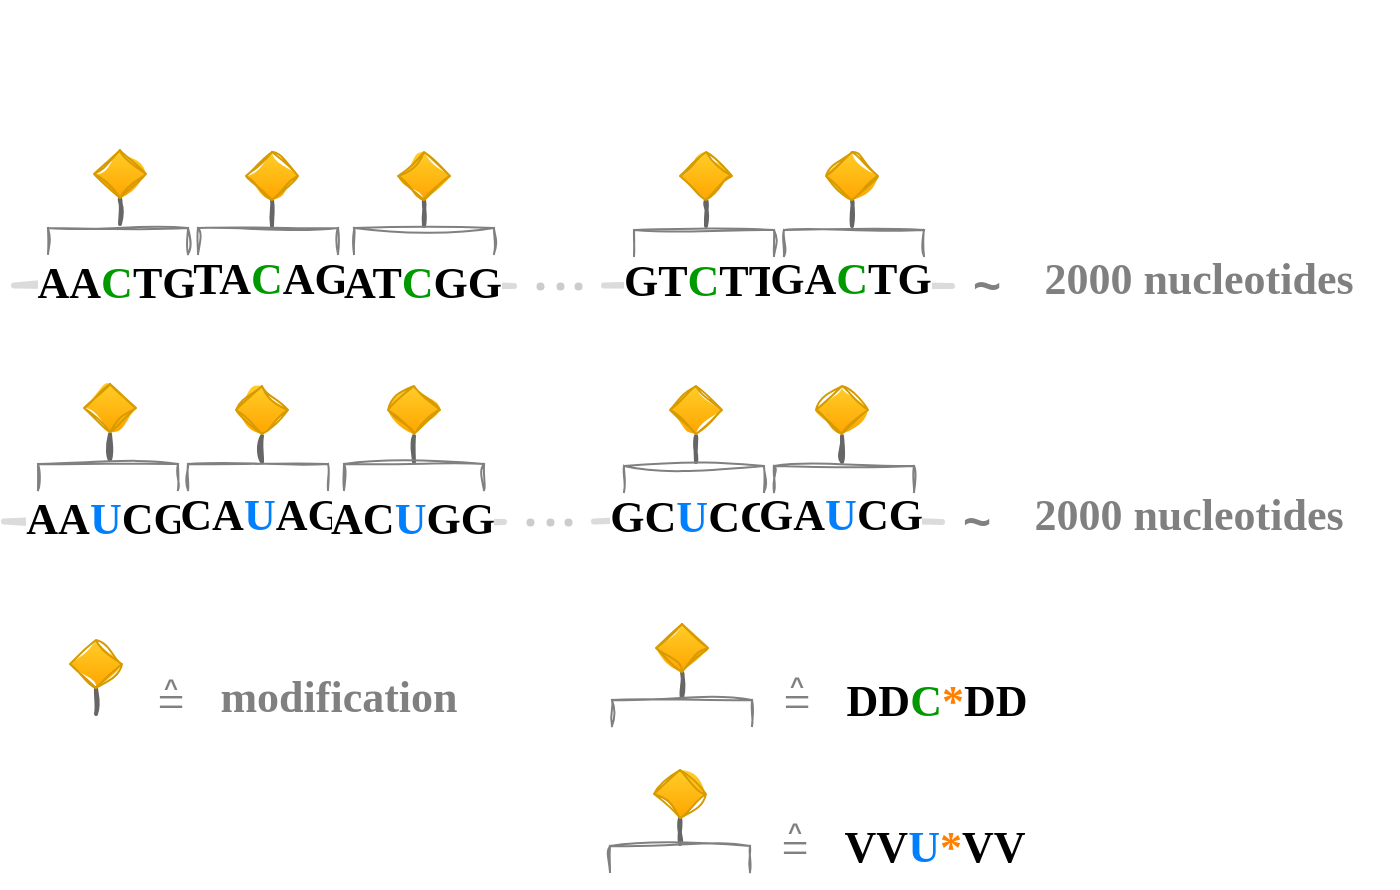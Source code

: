 <mxfile>
    <diagram id="N5HLWM5-nte2UGCY-Z4j" name="Page-1">
        <mxGraphModel dx="840" dy="482" grid="1" gridSize="10" guides="1" tooltips="1" connect="1" arrows="1" fold="1" page="1" pageScale="1" pageWidth="850" pageHeight="1100" math="0" shadow="0">
            <root>
                <mxCell id="0"/>
                <mxCell id="1" parent="0"/>
                <mxCell id="2" value="" style="endArrow=none;html=1;strokeWidth=3;strokeColor=#CCCCCC;sketch=1;curveFitting=1;jiggle=2;opacity=70;" edge="1" parent="1">
                    <mxGeometry width="50" height="50" relative="1" as="geometry">
                        <mxPoint x="34" y="337.7" as="sourcePoint"/>
                        <mxPoint x="284" y="338" as="targetPoint"/>
                    </mxGeometry>
                </mxCell>
                <mxCell id="6" value="&lt;h1&gt;&lt;font face=&quot;Comic Sans MS&quot;&gt;AA&lt;font style=&quot;color: rgb(0, 153, 0);&quot;&gt;C&lt;/font&gt;TG&lt;/font&gt;&lt;/h1&gt;" style="edgeLabel;html=1;align=center;verticalAlign=middle;resizable=0;points=[];" vertex="1" connectable="0" parent="2">
                    <mxGeometry x="-0.753" y="5" relative="1" as="geometry">
                        <mxPoint x="20" y="4" as="offset"/>
                    </mxGeometry>
                </mxCell>
                <mxCell id="12" value="&lt;h1&gt;&lt;font face=&quot;Comic Sans MS&quot;&gt;TA&lt;font style=&quot;color: rgb(0, 153, 0);&quot;&gt;C&lt;/font&gt;AG&lt;/font&gt;&lt;/h1&gt;" style="edgeLabel;html=1;align=center;verticalAlign=middle;resizable=0;points=[];" vertex="1" connectable="0" parent="2">
                    <mxGeometry x="-0.753" y="5" relative="1" as="geometry">
                        <mxPoint x="97" y="2" as="offset"/>
                    </mxGeometry>
                </mxCell>
                <mxCell id="41" value="&lt;h1&gt;&lt;font face=&quot;Comic Sans MS&quot;&gt;AT&lt;font style=&quot;color: rgb(0, 153, 0);&quot;&gt;C&lt;/font&gt;GG&lt;/font&gt;&lt;/h1&gt;" style="edgeLabel;html=1;align=center;verticalAlign=middle;resizable=0;points=[];" vertex="1" connectable="0" parent="2">
                    <mxGeometry x="-0.753" y="5" relative="1" as="geometry">
                        <mxPoint x="173" y="4" as="offset"/>
                    </mxGeometry>
                </mxCell>
                <mxCell id="7" value="" style="line;strokeWidth=2;direction=south;html=1;sketch=1;curveFitting=1;jiggle=2;fillColor=#f5f5f5;gradientColor=#b3b3b3;strokeColor=#666666;" vertex="1" parent="1">
                    <mxGeometry x="82" y="294" width="10" height="13" as="geometry"/>
                </mxCell>
                <mxCell id="8" value="&lt;div&gt;&lt;br&gt;&lt;/div&gt;&lt;div&gt;&lt;br&gt;&lt;/div&gt;&lt;div&gt;&lt;br&gt;&lt;/div&gt;&lt;div&gt;&lt;br&gt;&lt;/div&gt;&lt;div&gt;&lt;br&gt;&lt;/div&gt;&lt;div&gt;&lt;br&gt;&lt;/div&gt;&lt;div&gt;&lt;br&gt;&lt;/div&gt;&lt;div&gt;&lt;br&gt;&lt;/div&gt;&lt;div&gt;&lt;br&gt;&lt;/div&gt;&lt;div&gt;&lt;br&gt;&lt;/div&gt;&lt;div&gt;&lt;br&gt;&lt;/div&gt;&lt;div&gt;&lt;br&gt;&lt;/div&gt;" style="rhombus;whiteSpace=wrap;html=1;fillColor=#ffcd28;strokeColor=#d79b00;sketch=1;curveFitting=1;jiggle=2;gradientColor=#ffa500;" vertex="1" parent="1">
                    <mxGeometry x="74" y="270" width="26" height="24" as="geometry"/>
                </mxCell>
                <mxCell id="13" value="" style="line;strokeWidth=2;direction=south;html=1;sketch=1;curveFitting=1;jiggle=2;fillColor=#f5f5f5;gradientColor=#b3b3b3;strokeColor=#666666;" vertex="1" parent="1">
                    <mxGeometry x="158" y="295" width="10" height="13" as="geometry"/>
                </mxCell>
                <mxCell id="14" value="" style="rhombus;whiteSpace=wrap;html=1;fillColor=#ffcd28;strokeColor=#d79b00;sketch=1;curveFitting=1;jiggle=2;gradientColor=#ffa500;" vertex="1" parent="1">
                    <mxGeometry x="150" y="271" width="26" height="24" as="geometry"/>
                </mxCell>
                <mxCell id="22" value="" style="shape=waypoint;sketch=0;fillStyle=solid;size=6;pointerEvents=1;points=[];fillColor=none;resizable=0;rotatable=0;perimeter=centerPerimeter;snapToPoint=1;strokeColor=#CCCCCC;strokeWidth=0;" vertex="1" parent="1">
                    <mxGeometry x="287" y="328" width="20" height="20" as="geometry"/>
                </mxCell>
                <mxCell id="23" value="" style="shape=waypoint;sketch=0;fillStyle=solid;size=6;pointerEvents=1;points=[];fillColor=none;resizable=0;rotatable=0;perimeter=centerPerimeter;snapToPoint=1;strokeColor=#CCCCCC;strokeWidth=0;" vertex="1" parent="1">
                    <mxGeometry x="297" y="328" width="20" height="20" as="geometry"/>
                </mxCell>
                <mxCell id="24" value="" style="shape=waypoint;sketch=0;fillStyle=solid;size=6;pointerEvents=1;points=[];fillColor=none;resizable=0;rotatable=0;perimeter=centerPerimeter;snapToPoint=1;strokeColor=#CCCCCC;strokeWidth=0;" vertex="1" parent="1">
                    <mxGeometry x="306" y="328" width="20" height="20" as="geometry"/>
                </mxCell>
                <mxCell id="30" value="&lt;h1&gt;&lt;b&gt;&lt;font style=&quot;color: rgb(128, 128, 128);&quot;&gt;~&lt;/font&gt;&lt;/b&gt;&lt;/h1&gt;" style="text;html=1;align=center;verticalAlign=middle;resizable=0;points=[];autosize=1;strokeColor=none;fillColor=none;" vertex="1" parent="1">
                    <mxGeometry x="500" y="303" width="40" height="70" as="geometry"/>
                </mxCell>
                <mxCell id="31" value="&lt;font style=&quot;font-size: 22px; color: rgb(128, 128, 128);&quot; face=&quot;Comic Sans MS&quot;&gt;&lt;b style=&quot;&quot;&gt;2000 nucleotides&lt;/b&gt;&lt;/font&gt;" style="text;html=1;align=center;verticalAlign=middle;resizable=0;points=[];autosize=1;strokeColor=none;fillColor=none;" vertex="1" parent="1">
                    <mxGeometry x="526" y="315" width="200" height="40" as="geometry"/>
                </mxCell>
                <mxCell id="32" value="" style="endArrow=none;html=1;strokeWidth=3;strokeColor=#CCCCCC;sketch=1;curveFitting=1;jiggle=2;opacity=70;" edge="1" parent="1">
                    <mxGeometry width="50" height="50" relative="1" as="geometry">
                        <mxPoint x="329" y="337.7" as="sourcePoint"/>
                        <mxPoint x="503" y="338" as="targetPoint"/>
                    </mxGeometry>
                </mxCell>
                <mxCell id="33" value="&lt;h1&gt;&lt;font face=&quot;Comic Sans MS&quot;&gt;GT&lt;font style=&quot;color: rgb(0, 153, 0);&quot;&gt;C&lt;/font&gt;TT&lt;/font&gt;&lt;/h1&gt;" style="edgeLabel;html=1;align=center;verticalAlign=middle;resizable=0;points=[];" vertex="1" connectable="0" parent="32">
                    <mxGeometry x="-0.753" y="5" relative="1" as="geometry">
                        <mxPoint x="26" y="3" as="offset"/>
                    </mxGeometry>
                </mxCell>
                <mxCell id="34" value="&lt;h1&gt;&lt;font face=&quot;Comic Sans MS&quot;&gt;GA&lt;font style=&quot;color: rgb(0, 153, 0);&quot;&gt;C&lt;/font&gt;TG&lt;/font&gt;&lt;/h1&gt;" style="edgeLabel;html=1;align=center;verticalAlign=middle;resizable=0;points=[];" vertex="1" connectable="0" parent="32">
                    <mxGeometry x="-0.753" y="5" relative="1" as="geometry">
                        <mxPoint x="101" y="2" as="offset"/>
                    </mxGeometry>
                </mxCell>
                <mxCell id="35" value="" style="line;strokeWidth=2;direction=south;html=1;sketch=1;curveFitting=1;jiggle=2;fillColor=#f5f5f5;gradientColor=#b3b3b3;strokeColor=#666666;" vertex="1" parent="1">
                    <mxGeometry x="375" y="295" width="10" height="13" as="geometry"/>
                </mxCell>
                <mxCell id="36" value="" style="rhombus;whiteSpace=wrap;html=1;fillColor=#ffcd28;strokeColor=#d79b00;sketch=1;curveFitting=1;jiggle=2;gradientColor=#ffa500;" vertex="1" parent="1">
                    <mxGeometry x="367" y="271" width="26" height="24" as="geometry"/>
                </mxCell>
                <mxCell id="37" value="" style="line;strokeWidth=2;direction=south;html=1;sketch=1;curveFitting=1;jiggle=2;fillColor=#f5f5f5;gradientColor=#b3b3b3;strokeColor=#666666;" vertex="1" parent="1">
                    <mxGeometry x="448" y="295" width="10" height="13" as="geometry"/>
                </mxCell>
                <mxCell id="38" value="" style="rhombus;whiteSpace=wrap;html=1;fillColor=#ffcd28;strokeColor=#d79b00;sketch=1;curveFitting=1;jiggle=2;gradientColor=#ffa500;" vertex="1" parent="1">
                    <mxGeometry x="440" y="271" width="26" height="24" as="geometry"/>
                </mxCell>
                <mxCell id="42" value="" style="line;strokeWidth=2;direction=south;html=1;sketch=1;curveFitting=1;jiggle=2;fillColor=#f5f5f5;gradientColor=#b3b3b3;strokeColor=#666666;" vertex="1" parent="1">
                    <mxGeometry x="234" y="295" width="10" height="13" as="geometry"/>
                </mxCell>
                <mxCell id="43" value="" style="rhombus;whiteSpace=wrap;html=1;fillColor=#ffcd28;strokeColor=#d79b00;sketch=1;curveFitting=1;jiggle=2;gradientColor=#ffa500;" vertex="1" parent="1">
                    <mxGeometry x="226" y="271" width="26" height="24" as="geometry"/>
                </mxCell>
                <mxCell id="103" value="" style="shape=partialRectangle;whiteSpace=wrap;html=1;bottom=1;right=1;left=1;top=0;fillColor=none;routingCenterX=-0.5;sketch=1;curveFitting=1;jiggle=2;flipV=1;strokeColor=#808080;" vertex="1" parent="1">
                    <mxGeometry x="51" y="309" width="70" height="13" as="geometry"/>
                </mxCell>
                <mxCell id="109" value="" style="shape=partialRectangle;whiteSpace=wrap;html=1;bottom=1;right=1;left=1;top=0;fillColor=none;routingCenterX=-0.5;sketch=1;curveFitting=1;jiggle=2;flipV=1;strokeColor=#808080;" vertex="1" parent="1">
                    <mxGeometry x="126" y="309" width="70" height="13" as="geometry"/>
                </mxCell>
                <mxCell id="110" value="" style="shape=partialRectangle;whiteSpace=wrap;html=1;bottom=1;right=1;left=1;top=0;fillColor=none;routingCenterX=-0.5;sketch=1;curveFitting=1;jiggle=2;flipV=1;strokeColor=#808080;" vertex="1" parent="1">
                    <mxGeometry x="204" y="309" width="70" height="13" as="geometry"/>
                </mxCell>
                <mxCell id="111" value="" style="shape=partialRectangle;whiteSpace=wrap;html=1;bottom=1;right=1;left=1;top=0;fillColor=none;routingCenterX=-0.5;sketch=1;curveFitting=1;jiggle=2;flipV=1;strokeColor=#808080;" vertex="1" parent="1">
                    <mxGeometry x="344" y="310" width="70" height="13" as="geometry"/>
                </mxCell>
                <mxCell id="112" value="" style="shape=partialRectangle;whiteSpace=wrap;html=1;bottom=1;right=1;left=1;top=0;fillColor=none;routingCenterX=-0.5;sketch=1;curveFitting=1;jiggle=2;flipV=1;strokeColor=#808080;" vertex="1" parent="1">
                    <mxGeometry x="419" y="310" width="70" height="13" as="geometry"/>
                </mxCell>
                <mxCell id="113" value="" style="line;strokeWidth=2;direction=south;html=1;sketch=1;curveFitting=1;jiggle=2;fillColor=#f5f5f5;gradientColor=#b3b3b3;strokeColor=#666666;" vertex="1" parent="1">
                    <mxGeometry x="363" y="531" width="10" height="13" as="geometry"/>
                </mxCell>
                <mxCell id="114" value="" style="rhombus;whiteSpace=wrap;html=1;fillColor=#ffcd28;strokeColor=#d79b00;sketch=1;curveFitting=1;jiggle=2;gradientColor=#ffa500;" vertex="1" parent="1">
                    <mxGeometry x="355" y="507" width="26" height="24" as="geometry"/>
                </mxCell>
                <mxCell id="115" value="" style="shape=partialRectangle;whiteSpace=wrap;html=1;bottom=1;right=1;left=1;top=0;fillColor=none;routingCenterX=-0.5;sketch=1;curveFitting=1;jiggle=2;flipV=1;strokeColor=#808080;" vertex="1" parent="1">
                    <mxGeometry x="333" y="545" width="70" height="13" as="geometry"/>
                </mxCell>
                <mxCell id="116" value="" style="line;strokeWidth=2;direction=south;html=1;sketch=1;curveFitting=1;jiggle=2;fillColor=#f5f5f5;gradientColor=#b3b3b3;strokeColor=#666666;" vertex="1" parent="1">
                    <mxGeometry x="70" y="539" width="10" height="13" as="geometry"/>
                </mxCell>
                <mxCell id="117" value="" style="rhombus;whiteSpace=wrap;html=1;fillColor=#ffcd28;strokeColor=#d79b00;sketch=1;curveFitting=1;jiggle=2;gradientColor=#ffa500;" vertex="1" parent="1">
                    <mxGeometry x="62" y="515" width="26" height="24" as="geometry"/>
                </mxCell>
                <mxCell id="120" value="&lt;font face=&quot;Comic Sans MS&quot; style=&quot;font-size: 24px; color: rgb(128, 128, 128);&quot;&gt;=&lt;/font&gt;" style="text;html=1;align=center;verticalAlign=middle;resizable=0;points=[];autosize=1;strokeColor=none;fillColor=none;" vertex="1" parent="1">
                    <mxGeometry x="92" y="525.5" width="40" height="40" as="geometry"/>
                </mxCell>
                <mxCell id="121" value="&lt;font style=&quot;color: rgb(128, 128, 128);&quot;&gt;&lt;b&gt;^&lt;/b&gt;&lt;/font&gt;" style="text;html=1;align=center;verticalAlign=middle;resizable=0;points=[];autosize=1;strokeColor=none;fillColor=none;" vertex="1" parent="1">
                    <mxGeometry x="97" y="524" width="30" height="30" as="geometry"/>
                </mxCell>
                <mxCell id="122" value="&lt;font style=&quot;font-size: 22px; color: rgb(128, 128, 128);&quot; face=&quot;Comic Sans MS&quot;&gt;&lt;b style=&quot;&quot;&gt;modification&lt;/b&gt;&lt;/font&gt;" style="text;html=1;align=center;verticalAlign=middle;resizable=0;points=[];autosize=1;strokeColor=none;fillColor=none;" vertex="1" parent="1">
                    <mxGeometry x="121" y="524" width="150" height="40" as="geometry"/>
                </mxCell>
                <mxCell id="123" value="&lt;font style=&quot;color: rgb(128, 128, 128);&quot;&gt;&lt;b&gt;^&lt;/b&gt;&lt;/font&gt;" style="text;html=1;align=center;verticalAlign=middle;resizable=0;points=[];autosize=1;strokeColor=none;fillColor=none;" vertex="1" parent="1">
                    <mxGeometry x="410" y="522.5" width="30" height="30" as="geometry"/>
                </mxCell>
                <mxCell id="124" value="&lt;font face=&quot;Comic Sans MS&quot; style=&quot;font-size: 24px; color: rgb(128, 128, 128);&quot;&gt;=&lt;/font&gt;" style="text;html=1;align=center;verticalAlign=middle;resizable=0;points=[];autosize=1;strokeColor=none;fillColor=none;" vertex="1" parent="1">
                    <mxGeometry x="405" y="526" width="40" height="40" as="geometry"/>
                </mxCell>
                <mxCell id="127" value="&lt;font style=&quot;font-size: 22px;&quot; face=&quot;Comic Sans MS&quot;&gt;&lt;b style=&quot;&quot;&gt;&lt;font style=&quot;color: rgb(0, 0, 0);&quot;&gt;DD&lt;/font&gt;&lt;font style=&quot;color: rgb(0, 153, 0);&quot;&gt;C&lt;/font&gt;&lt;font style=&quot;color: rgb(255, 128, 0);&quot;&gt;*&lt;/font&gt;&lt;font style=&quot;color: rgb(0, 0, 0);&quot;&gt;DD&lt;/font&gt;&lt;/b&gt;&lt;/font&gt;" style="text;html=1;align=center;verticalAlign=middle;resizable=0;points=[];autosize=1;strokeColor=none;fillColor=none;" vertex="1" parent="1">
                    <mxGeometry x="440" y="526" width="110" height="40" as="geometry"/>
                </mxCell>
                <mxCell id="128" value="" style="line;strokeWidth=2;direction=south;html=1;sketch=1;curveFitting=1;jiggle=2;fillColor=#f5f5f5;gradientColor=#b3b3b3;strokeColor=#666666;" vertex="1" parent="1">
                    <mxGeometry x="362" y="604" width="10" height="13" as="geometry"/>
                </mxCell>
                <mxCell id="129" value="" style="rhombus;whiteSpace=wrap;html=1;fillColor=#ffcd28;strokeColor=#d79b00;sketch=1;curveFitting=1;jiggle=2;gradientColor=#ffa500;" vertex="1" parent="1">
                    <mxGeometry x="354" y="580" width="26" height="24" as="geometry"/>
                </mxCell>
                <mxCell id="130" value="" style="shape=partialRectangle;whiteSpace=wrap;html=1;bottom=1;right=1;left=1;top=0;fillColor=none;routingCenterX=-0.5;sketch=1;curveFitting=1;jiggle=2;flipV=1;strokeColor=#808080;" vertex="1" parent="1">
                    <mxGeometry x="332" y="618" width="70" height="13" as="geometry"/>
                </mxCell>
                <mxCell id="131" value="&lt;font style=&quot;color: rgb(128, 128, 128);&quot;&gt;&lt;b&gt;^&lt;/b&gt;&lt;/font&gt;" style="text;html=1;align=center;verticalAlign=middle;resizable=0;points=[];autosize=1;strokeColor=none;fillColor=none;" vertex="1" parent="1">
                    <mxGeometry x="409" y="595.5" width="30" height="30" as="geometry"/>
                </mxCell>
                <mxCell id="132" value="&lt;font face=&quot;Comic Sans MS&quot; style=&quot;font-size: 24px; color: rgb(128, 128, 128);&quot;&gt;=&lt;/font&gt;" style="text;html=1;align=center;verticalAlign=middle;resizable=0;points=[];autosize=1;strokeColor=none;fillColor=none;" vertex="1" parent="1">
                    <mxGeometry x="404" y="599" width="40" height="40" as="geometry"/>
                </mxCell>
                <mxCell id="133" value="&lt;font style=&quot;font-size: 22px;&quot; face=&quot;Comic Sans MS&quot;&gt;&lt;b style=&quot;&quot;&gt;&lt;font style=&quot;color: rgb(0, 0, 0);&quot;&gt;VV&lt;/font&gt;&lt;font style=&quot;color: rgb(0, 127, 255);&quot;&gt;U&lt;/font&gt;&lt;font style=&quot;color: rgb(255, 128, 0);&quot;&gt;*&lt;/font&gt;&lt;font style=&quot;color: rgb(0, 0, 0);&quot;&gt;V&lt;/font&gt;&lt;font style=&quot;color: rgb(0, 0, 0);&quot;&gt;V&lt;/font&gt;&lt;/b&gt;&lt;/font&gt;" style="text;html=1;align=center;verticalAlign=middle;resizable=0;points=[];autosize=1;strokeColor=none;fillColor=none;" vertex="1" parent="1">
                    <mxGeometry x="439" y="599" width="110" height="40" as="geometry"/>
                </mxCell>
                <mxCell id="134" value="" style="endArrow=none;html=1;strokeWidth=3;strokeColor=#CCCCCC;sketch=1;curveFitting=1;jiggle=2;opacity=70;" edge="1" parent="1">
                    <mxGeometry width="50" height="50" relative="1" as="geometry">
                        <mxPoint x="29" y="455.7" as="sourcePoint"/>
                        <mxPoint x="279" y="456" as="targetPoint"/>
                    </mxGeometry>
                </mxCell>
                <mxCell id="135" value="&lt;h1&gt;&lt;font face=&quot;Comic Sans MS&quot;&gt;AA&lt;font style=&quot;color: rgb(0, 127, 255);&quot;&gt;U&lt;/font&gt;&lt;font style=&quot;color: rgb(0, 0, 0);&quot;&gt;C&lt;/font&gt;G&lt;/font&gt;&lt;/h1&gt;" style="edgeLabel;html=1;align=center;verticalAlign=middle;resizable=0;points=[];" vertex="1" connectable="0" parent="134">
                    <mxGeometry x="-0.753" y="5" relative="1" as="geometry">
                        <mxPoint x="20" y="4" as="offset"/>
                    </mxGeometry>
                </mxCell>
                <mxCell id="136" value="&lt;h1&gt;&lt;font face=&quot;Comic Sans MS&quot;&gt;CA&lt;font style=&quot;color: rgb(0, 127, 255);&quot;&gt;U&lt;/font&gt;AG&lt;/font&gt;&lt;/h1&gt;" style="edgeLabel;html=1;align=center;verticalAlign=middle;resizable=0;points=[];" vertex="1" connectable="0" parent="134">
                    <mxGeometry x="-0.753" y="5" relative="1" as="geometry">
                        <mxPoint x="97" y="2" as="offset"/>
                    </mxGeometry>
                </mxCell>
                <mxCell id="137" value="&lt;h1&gt;&lt;font face=&quot;Comic Sans MS&quot;&gt;AC&lt;font style=&quot;color: rgb(0, 127, 255);&quot;&gt;U&lt;/font&gt;GG&lt;/font&gt;&lt;/h1&gt;" style="edgeLabel;html=1;align=center;verticalAlign=middle;resizable=0;points=[];" vertex="1" connectable="0" parent="134">
                    <mxGeometry x="-0.753" y="5" relative="1" as="geometry">
                        <mxPoint x="173" y="4" as="offset"/>
                    </mxGeometry>
                </mxCell>
                <mxCell id="138" value="" style="line;strokeWidth=2;direction=south;html=1;sketch=1;curveFitting=1;jiggle=2;fillColor=#f5f5f5;gradientColor=#b3b3b3;strokeColor=#666666;" vertex="1" parent="1">
                    <mxGeometry x="77" y="412" width="10" height="13" as="geometry"/>
                </mxCell>
                <mxCell id="139" value="&lt;div&gt;&lt;br&gt;&lt;/div&gt;&lt;div&gt;&lt;br&gt;&lt;/div&gt;&lt;div&gt;&lt;br&gt;&lt;/div&gt;&lt;div&gt;&lt;br&gt;&lt;/div&gt;&lt;div&gt;&lt;br&gt;&lt;/div&gt;&lt;div&gt;&lt;br&gt;&lt;/div&gt;&lt;div&gt;&lt;br&gt;&lt;/div&gt;&lt;div&gt;&lt;br&gt;&lt;/div&gt;&lt;div&gt;&lt;br&gt;&lt;/div&gt;&lt;div&gt;&lt;br&gt;&lt;/div&gt;&lt;div&gt;&lt;br&gt;&lt;/div&gt;&lt;div&gt;&lt;br&gt;&lt;/div&gt;" style="rhombus;whiteSpace=wrap;html=1;fillColor=#ffcd28;strokeColor=#d79b00;sketch=1;curveFitting=1;jiggle=2;gradientColor=#ffa500;" vertex="1" parent="1">
                    <mxGeometry x="69" y="387" width="26" height="24" as="geometry"/>
                </mxCell>
                <mxCell id="140" value="" style="line;strokeWidth=2;direction=south;html=1;sketch=1;curveFitting=1;jiggle=2;fillColor=#f5f5f5;gradientColor=#b3b3b3;strokeColor=#666666;" vertex="1" parent="1">
                    <mxGeometry x="153" y="413" width="10" height="13" as="geometry"/>
                </mxCell>
                <mxCell id="141" value="" style="rhombus;whiteSpace=wrap;html=1;fillColor=#ffcd28;strokeColor=#d79b00;sketch=1;curveFitting=1;jiggle=2;gradientColor=#ffa500;" vertex="1" parent="1">
                    <mxGeometry x="145" y="388" width="26" height="24" as="geometry"/>
                </mxCell>
                <mxCell id="142" value="" style="shape=waypoint;sketch=0;fillStyle=solid;size=6;pointerEvents=1;points=[];fillColor=none;resizable=0;rotatable=0;perimeter=centerPerimeter;snapToPoint=1;strokeColor=#CCCCCC;strokeWidth=0;" vertex="1" parent="1">
                    <mxGeometry x="282" y="446" width="20" height="20" as="geometry"/>
                </mxCell>
                <mxCell id="143" value="" style="shape=waypoint;sketch=0;fillStyle=solid;size=6;pointerEvents=1;points=[];fillColor=none;resizable=0;rotatable=0;perimeter=centerPerimeter;snapToPoint=1;strokeColor=#CCCCCC;strokeWidth=0;" vertex="1" parent="1">
                    <mxGeometry x="292" y="446" width="20" height="20" as="geometry"/>
                </mxCell>
                <mxCell id="144" value="" style="shape=waypoint;sketch=0;fillStyle=solid;size=6;pointerEvents=1;points=[];fillColor=none;resizable=0;rotatable=0;perimeter=centerPerimeter;snapToPoint=1;strokeColor=#CCCCCC;strokeWidth=0;" vertex="1" parent="1">
                    <mxGeometry x="301" y="446" width="20" height="20" as="geometry"/>
                </mxCell>
                <mxCell id="145" value="&lt;h1&gt;&lt;b&gt;&lt;font style=&quot;color: rgb(128, 128, 128);&quot;&gt;~&lt;/font&gt;&lt;/b&gt;&lt;/h1&gt;" style="text;html=1;align=center;verticalAlign=middle;resizable=0;points=[];autosize=1;strokeColor=none;fillColor=none;" vertex="1" parent="1">
                    <mxGeometry x="495" y="421" width="40" height="70" as="geometry"/>
                </mxCell>
                <mxCell id="146" value="&lt;font style=&quot;font-size: 22px; color: rgb(128, 128, 128);&quot; face=&quot;Comic Sans MS&quot;&gt;&lt;b style=&quot;&quot;&gt;2000 nucleotides&lt;/b&gt;&lt;/font&gt;" style="text;html=1;align=center;verticalAlign=middle;resizable=0;points=[];autosize=1;strokeColor=none;fillColor=none;" vertex="1" parent="1">
                    <mxGeometry x="521" y="433" width="200" height="40" as="geometry"/>
                </mxCell>
                <mxCell id="147" value="" style="endArrow=none;html=1;strokeWidth=3;strokeColor=#CCCCCC;sketch=1;curveFitting=1;jiggle=2;opacity=70;" edge="1" parent="1">
                    <mxGeometry width="50" height="50" relative="1" as="geometry">
                        <mxPoint x="324" y="455.7" as="sourcePoint"/>
                        <mxPoint x="498" y="456" as="targetPoint"/>
                    </mxGeometry>
                </mxCell>
                <mxCell id="148" value="&lt;h1&gt;&lt;font face=&quot;Comic Sans MS&quot;&gt;GC&lt;font style=&quot;color: rgb(0, 127, 255);&quot;&gt;U&lt;/font&gt;&lt;font style=&quot;color: rgb(0, 0, 0);&quot;&gt;CC&lt;/font&gt;&lt;/font&gt;&lt;/h1&gt;" style="edgeLabel;html=1;align=center;verticalAlign=middle;resizable=0;points=[];" vertex="1" connectable="0" parent="147">
                    <mxGeometry x="-0.753" y="5" relative="1" as="geometry">
                        <mxPoint x="26" y="3" as="offset"/>
                    </mxGeometry>
                </mxCell>
                <mxCell id="149" value="&lt;h1&gt;&lt;font face=&quot;Comic Sans MS&quot;&gt;GA&lt;font style=&quot;color: rgb(0, 127, 255);&quot;&gt;U&lt;/font&gt;&lt;font style=&quot;color: rgb(0, 0, 0);&quot;&gt;C&lt;/font&gt;G&lt;/font&gt;&lt;/h1&gt;" style="edgeLabel;html=1;align=center;verticalAlign=middle;resizable=0;points=[];" vertex="1" connectable="0" parent="147">
                    <mxGeometry x="-0.753" y="5" relative="1" as="geometry">
                        <mxPoint x="101" y="2" as="offset"/>
                    </mxGeometry>
                </mxCell>
                <mxCell id="150" value="" style="line;strokeWidth=2;direction=south;html=1;sketch=1;curveFitting=1;jiggle=2;fillColor=#f5f5f5;gradientColor=#b3b3b3;strokeColor=#666666;" vertex="1" parent="1">
                    <mxGeometry x="370" y="413" width="10" height="13" as="geometry"/>
                </mxCell>
                <mxCell id="151" value="" style="rhombus;whiteSpace=wrap;html=1;fillColor=#ffcd28;strokeColor=#d79b00;sketch=1;curveFitting=1;jiggle=2;gradientColor=#ffa500;" vertex="1" parent="1">
                    <mxGeometry x="362" y="388" width="26" height="24" as="geometry"/>
                </mxCell>
                <mxCell id="152" value="" style="line;strokeWidth=2;direction=south;html=1;sketch=1;curveFitting=1;jiggle=2;fillColor=#f5f5f5;gradientColor=#b3b3b3;strokeColor=#666666;" vertex="1" parent="1">
                    <mxGeometry x="443" y="413" width="10" height="13" as="geometry"/>
                </mxCell>
                <mxCell id="153" value="" style="rhombus;whiteSpace=wrap;html=1;fillColor=#ffcd28;strokeColor=#d79b00;sketch=1;curveFitting=1;jiggle=2;gradientColor=#ffa500;" vertex="1" parent="1">
                    <mxGeometry x="435" y="388" width="26" height="24" as="geometry"/>
                </mxCell>
                <mxCell id="154" value="" style="line;strokeWidth=2;direction=south;html=1;sketch=1;curveFitting=1;jiggle=2;fillColor=#f5f5f5;gradientColor=#b3b3b3;strokeColor=#666666;" vertex="1" parent="1">
                    <mxGeometry x="229" y="413" width="10" height="13" as="geometry"/>
                </mxCell>
                <mxCell id="155" value="" style="rhombus;whiteSpace=wrap;html=1;fillColor=#ffcd28;strokeColor=#d79b00;sketch=1;curveFitting=1;jiggle=2;gradientColor=#ffa500;" vertex="1" parent="1">
                    <mxGeometry x="221" y="388" width="26" height="24" as="geometry"/>
                </mxCell>
                <mxCell id="156" value="" style="shape=partialRectangle;whiteSpace=wrap;html=1;bottom=1;right=1;left=1;top=0;fillColor=none;routingCenterX=-0.5;sketch=1;curveFitting=1;jiggle=2;flipV=1;strokeColor=#808080;" vertex="1" parent="1">
                    <mxGeometry x="46" y="427" width="70" height="13" as="geometry"/>
                </mxCell>
                <mxCell id="157" value="" style="shape=partialRectangle;whiteSpace=wrap;html=1;bottom=1;right=1;left=1;top=0;fillColor=none;routingCenterX=-0.5;sketch=1;curveFitting=1;jiggle=2;flipV=1;strokeColor=#808080;" vertex="1" parent="1">
                    <mxGeometry x="121" y="427" width="70" height="13" as="geometry"/>
                </mxCell>
                <mxCell id="158" value="" style="shape=partialRectangle;whiteSpace=wrap;html=1;bottom=1;right=1;left=1;top=0;fillColor=none;routingCenterX=-0.5;sketch=1;curveFitting=1;jiggle=2;flipV=1;strokeColor=#808080;" vertex="1" parent="1">
                    <mxGeometry x="199" y="427" width="70" height="13" as="geometry"/>
                </mxCell>
                <mxCell id="159" value="" style="shape=partialRectangle;whiteSpace=wrap;html=1;bottom=1;right=1;left=1;top=0;fillColor=none;routingCenterX=-0.5;sketch=1;curveFitting=1;jiggle=2;flipV=1;strokeColor=#808080;" vertex="1" parent="1">
                    <mxGeometry x="339" y="428" width="70" height="13" as="geometry"/>
                </mxCell>
                <mxCell id="160" value="" style="shape=partialRectangle;whiteSpace=wrap;html=1;bottom=1;right=1;left=1;top=0;fillColor=none;routingCenterX=-0.5;sketch=1;curveFitting=1;jiggle=2;flipV=1;strokeColor=#808080;" vertex="1" parent="1">
                    <mxGeometry x="414" y="428" width="70" height="13" as="geometry"/>
                </mxCell>
            </root>
        </mxGraphModel>
    </diagram>
</mxfile>